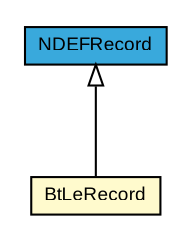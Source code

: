 #!/usr/local/bin/dot
#
# Class diagram 
# Generated by UMLGraph version R5_7_2-3-gee82a7 (http://www.umlgraph.org/)
#

digraph G {
	edge [fontname="arial",fontsize=10,labelfontname="arial",labelfontsize=10];
	node [fontname="arial",fontsize=10,shape=plaintext];
	nodesep=0.25;
	ranksep=0.5;
	// com.st.st25sdk.ndef.NDEFRecord
	c5846 [label=<<table title="com.st.st25sdk.ndef.NDEFRecord" border="0" cellborder="1" cellspacing="0" cellpadding="2" port="p" bgcolor="#39a9dc" href="./NDEFRecord.html">
		<tr><td><table border="0" cellspacing="0" cellpadding="1">
<tr><td align="center" balign="center"> NDEFRecord </td></tr>
		</table></td></tr>
		</table>>, URL="./NDEFRecord.html", fontname="arial", fontcolor="black", fontsize=9.0];
	// com.st.st25sdk.ndef.BtLeRecord
	c5854 [label=<<table title="com.st.st25sdk.ndef.BtLeRecord" border="0" cellborder="1" cellspacing="0" cellpadding="2" port="p" bgcolor="lemonChiffon" href="./BtLeRecord.html">
		<tr><td><table border="0" cellspacing="0" cellpadding="1">
<tr><td align="center" balign="center"> BtLeRecord </td></tr>
		</table></td></tr>
		</table>>, URL="./BtLeRecord.html", fontname="arial", fontcolor="black", fontsize=9.0];
	//com.st.st25sdk.ndef.BtLeRecord extends com.st.st25sdk.ndef.NDEFRecord
	c5846:p -> c5854:p [dir=back,arrowtail=empty];
}


